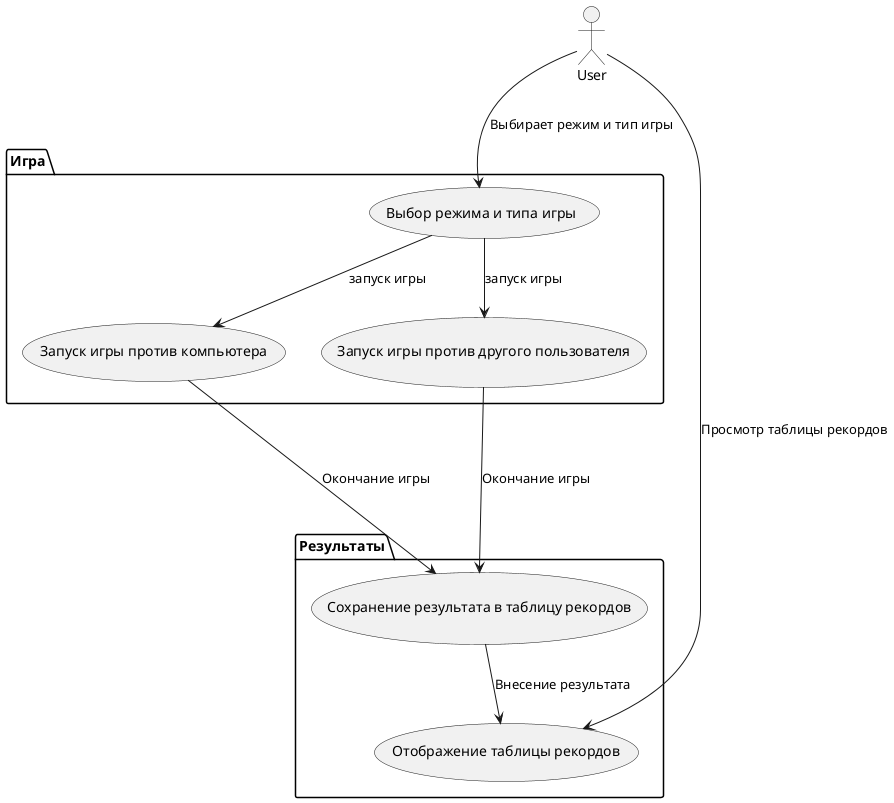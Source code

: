 @startuml

top to bottom direction


actor "User" as User

package Игра {
    usecase "Выбор режима и типа игры" as UC1
    usecase "Запуск игры против компьютера" as UC2
    usecase "Запуск игры против другого пользователя" as UC3
}
package Результаты {
    usecase "Сохранение результата в таблицу рекордов" as UC4
    usecase "Отображение таблицы рекордов" as UC5
}
    User --> UC1 : Выбирает режим и тип игры
    UC2 ---> UC4 : Окончание игры
    UC3 --> UC4 : Окончание игры
    UC4 --> UC5 : Внесение результата
    User -> UC5 : Просмотр таблицы рекордов

    UC1 -down-> UC2 : запуск игры
    UC1 -down-> UC3 : запуск игры


@enduml

